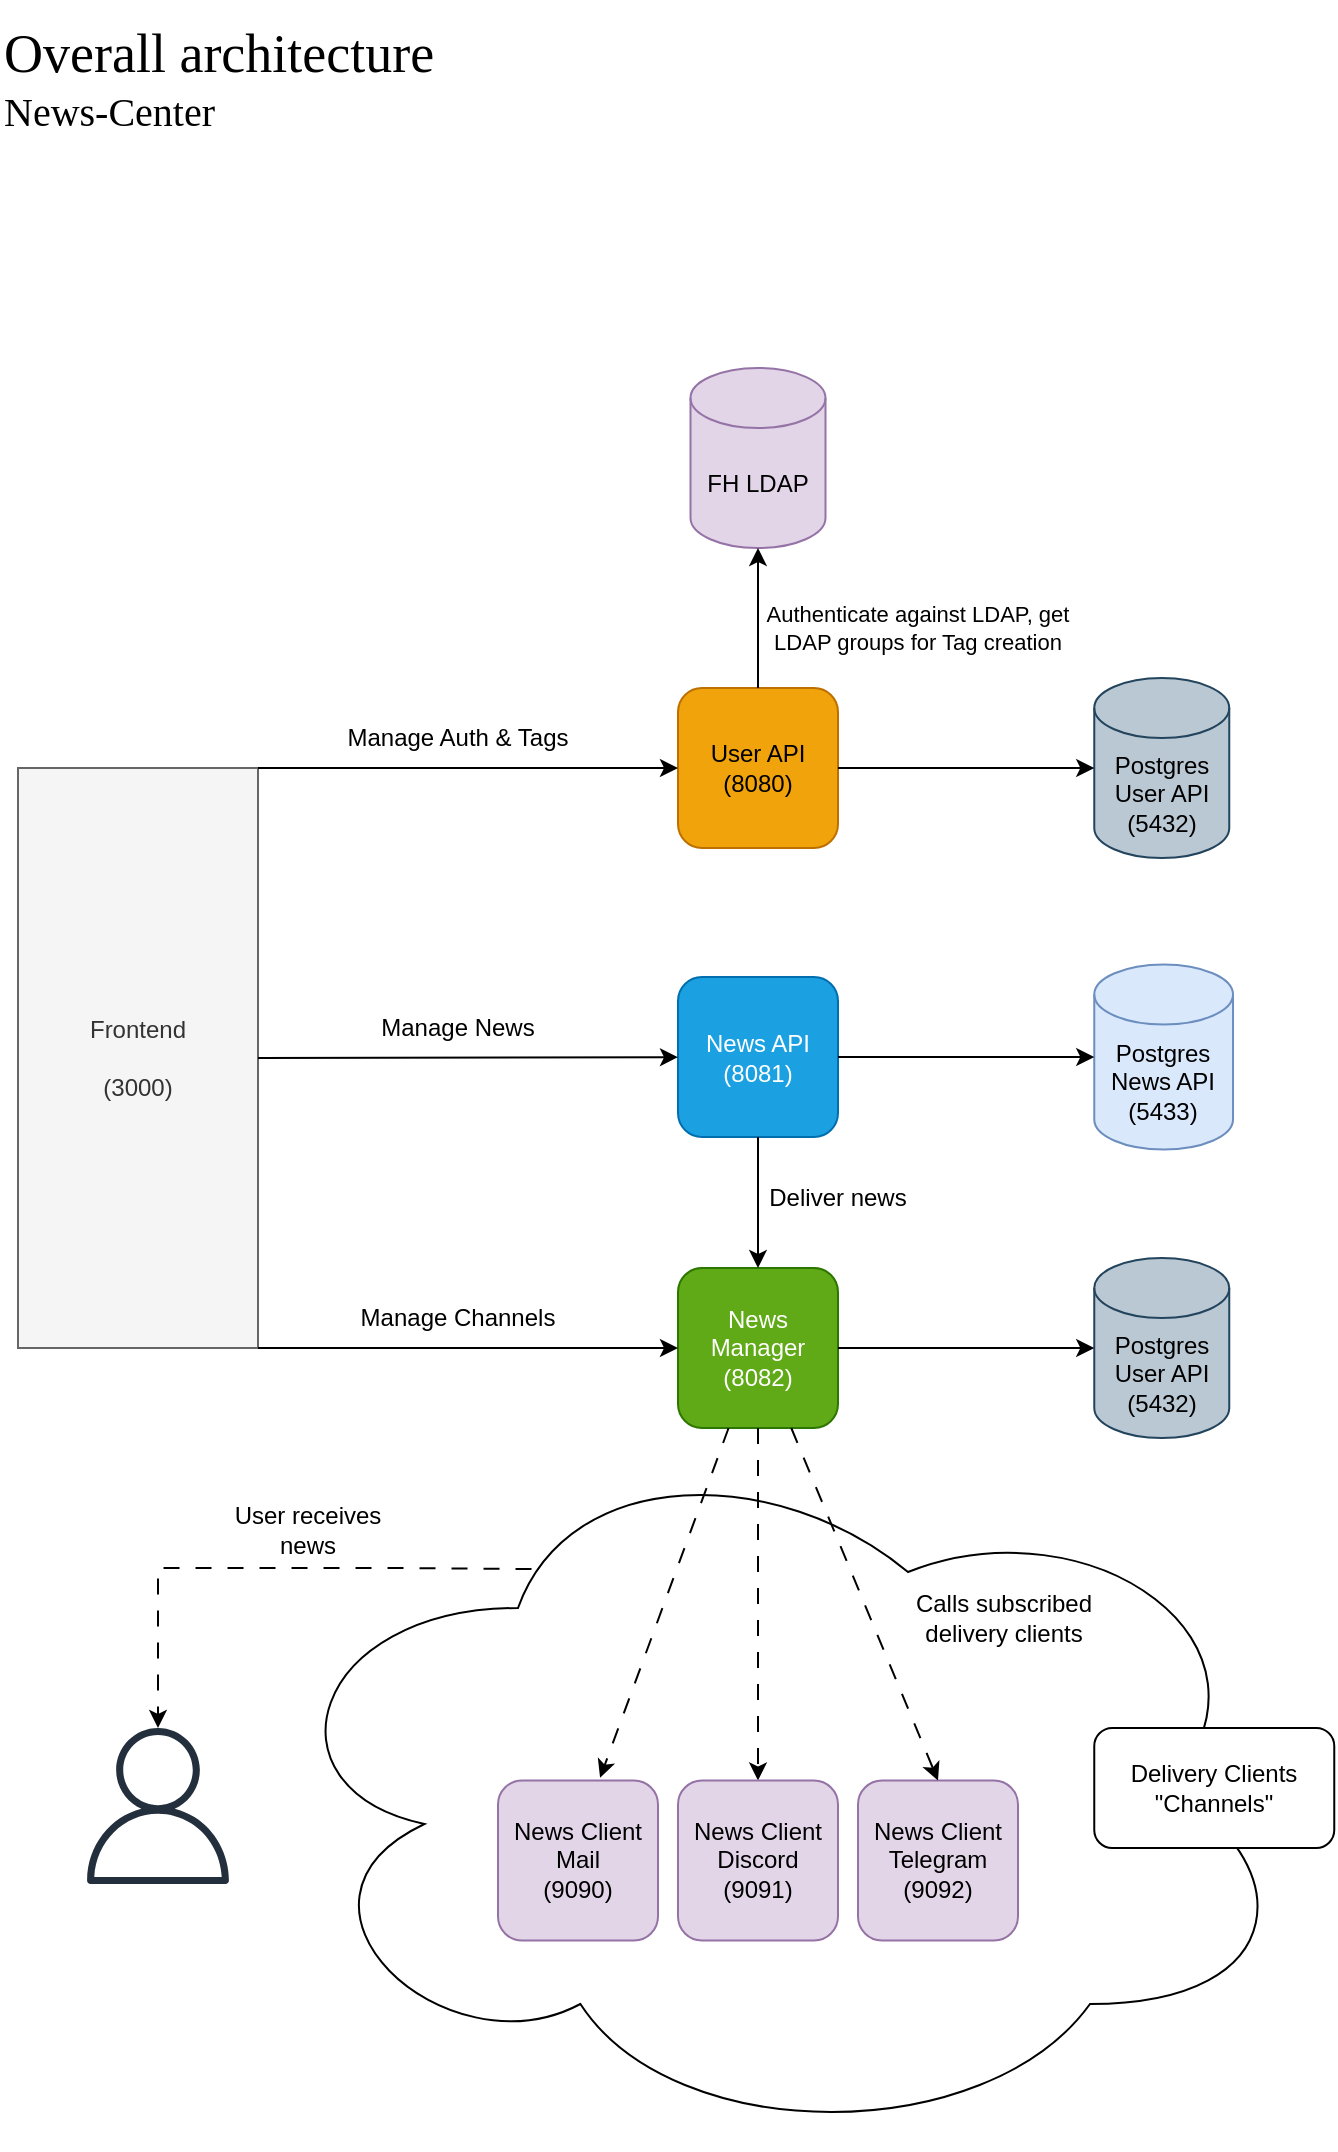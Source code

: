 <mxfile version="22.1.15" type="device">
  <diagram name="Seite-1" id="ttz3eF38ohwRJTj0C9SD">
    <mxGraphModel dx="2048" dy="1821" grid="1" gridSize="10" guides="1" tooltips="1" connect="1" arrows="1" fold="1" page="1" pageScale="1" pageWidth="827" pageHeight="1169" math="0" shadow="0">
      <root>
        <mxCell id="0" />
        <mxCell id="1" parent="0" />
        <mxCell id="Sk7vuej4KPGZEMky0W2_-24" value="" style="ellipse;shape=cloud;whiteSpace=wrap;html=1;fillColor=none;" vertex="1" parent="1">
          <mxGeometry y="570" width="520" height="360" as="geometry" />
        </mxCell>
        <mxCell id="RX1dDcOHe3MtqewqTYPT-1" value="Postgres User API&lt;br&gt;(5432)" style="shape=cylinder3;whiteSpace=wrap;html=1;boundedLbl=1;backgroundOutline=1;size=15;fillColor=#bac8d3;strokeColor=#23445d;" parent="1" vertex="1">
          <mxGeometry x="418.13" y="195" width="67.5" height="90" as="geometry" />
        </mxCell>
        <mxCell id="RX1dDcOHe3MtqewqTYPT-2" value="Postgres News API&lt;br&gt;(5433)" style="shape=cylinder3;whiteSpace=wrap;html=1;boundedLbl=1;backgroundOutline=1;size=15;fillColor=#dae8fc;strokeColor=#6c8ebf;" parent="1" vertex="1">
          <mxGeometry x="418.13" y="338.25" width="69.38" height="92.5" as="geometry" />
        </mxCell>
        <mxCell id="RX1dDcOHe3MtqewqTYPT-3" value="FH LDAP" style="shape=cylinder3;whiteSpace=wrap;html=1;boundedLbl=1;backgroundOutline=1;size=15;fillColor=#e1d5e7;strokeColor=#9673a6;" parent="1" vertex="1">
          <mxGeometry x="216.25" y="40" width="67.5" height="90" as="geometry" />
        </mxCell>
        <mxCell id="RX1dDcOHe3MtqewqTYPT-4" value="Frontend&lt;br&gt;&lt;br&gt;(3000)" style="whiteSpace=wrap;html=1;fillColor=#f5f5f5;fontColor=#333333;strokeColor=#666666;" parent="1" vertex="1">
          <mxGeometry x="-120" y="240" width="120" height="290" as="geometry" />
        </mxCell>
        <mxCell id="RX1dDcOHe3MtqewqTYPT-5" value="User API&lt;br&gt;(8080)" style="whiteSpace=wrap;html=1;aspect=fixed;fillColor=#f0a30a;strokeColor=#BD7000;fontColor=#000000;rounded=1;" parent="1" vertex="1">
          <mxGeometry x="210" y="200" width="80" height="80" as="geometry" />
        </mxCell>
        <mxCell id="RX1dDcOHe3MtqewqTYPT-7" value="News API&lt;br&gt;(8081)" style="whiteSpace=wrap;html=1;aspect=fixed;fillColor=#1ba1e2;strokeColor=#006EAF;fontColor=#ffffff;rounded=1;" parent="1" vertex="1">
          <mxGeometry x="210" y="344.5" width="80" height="80" as="geometry" />
        </mxCell>
        <mxCell id="RX1dDcOHe3MtqewqTYPT-8" value="News Manager&lt;br&gt;(8082)" style="whiteSpace=wrap;html=1;aspect=fixed;fillColor=#60a917;strokeColor=#2D7600;fontColor=#ffffff;rounded=1;" parent="1" vertex="1">
          <mxGeometry x="210" y="490" width="80" height="80" as="geometry" />
        </mxCell>
        <mxCell id="RX1dDcOHe3MtqewqTYPT-9" value="News Client Mail&lt;br&gt;(9090)" style="whiteSpace=wrap;html=1;aspect=fixed;fillColor=#e1d5e7;strokeColor=#9673a6;rounded=1;shadow=0;glass=0;" parent="1" vertex="1">
          <mxGeometry x="120" y="746.25" width="80" height="80" as="geometry" />
        </mxCell>
        <mxCell id="RX1dDcOHe3MtqewqTYPT-10" value="" style="endArrow=classic;html=1;rounded=0;exitX=1;exitY=0.5;exitDx=0;exitDy=0;" parent="1" source="RX1dDcOHe3MtqewqTYPT-5" target="RX1dDcOHe3MtqewqTYPT-1" edge="1">
          <mxGeometry width="50" height="50" relative="1" as="geometry">
            <mxPoint x="380" y="410" as="sourcePoint" />
            <mxPoint x="430" y="360" as="targetPoint" />
          </mxGeometry>
        </mxCell>
        <mxCell id="RX1dDcOHe3MtqewqTYPT-11" value="" style="endArrow=classic;html=1;rounded=0;entryX=0;entryY=0.5;entryDx=0;entryDy=0;entryPerimeter=0;" parent="1" source="RX1dDcOHe3MtqewqTYPT-7" target="RX1dDcOHe3MtqewqTYPT-2" edge="1">
          <mxGeometry width="50" height="50" relative="1" as="geometry">
            <mxPoint x="380" y="452.5" as="sourcePoint" />
            <mxPoint x="430" y="402.5" as="targetPoint" />
          </mxGeometry>
        </mxCell>
        <mxCell id="RX1dDcOHe3MtqewqTYPT-13" value="" style="endArrow=classic;html=1;rounded=0;exitX=0.5;exitY=1;exitDx=0;exitDy=0;dashed=1;dashPattern=8 8;" parent="1" source="RX1dDcOHe3MtqewqTYPT-8" target="Sk7vuej4KPGZEMky0W2_-1" edge="1">
          <mxGeometry width="50" height="50" relative="1" as="geometry">
            <mxPoint x="260" y="502.5" as="sourcePoint" />
            <mxPoint x="310" y="452.5" as="targetPoint" />
          </mxGeometry>
        </mxCell>
        <mxCell id="RX1dDcOHe3MtqewqTYPT-14" value="" style="endArrow=classic;html=1;rounded=0;entryX=0.638;entryY=-0.017;entryDx=0;entryDy=0;entryPerimeter=0;dashed=1;dashPattern=8 8;" parent="1" source="RX1dDcOHe3MtqewqTYPT-8" target="RX1dDcOHe3MtqewqTYPT-9" edge="1">
          <mxGeometry width="50" height="50" relative="1" as="geometry">
            <mxPoint x="140" y="432.5" as="sourcePoint" />
            <mxPoint x="190" y="382.5" as="targetPoint" />
          </mxGeometry>
        </mxCell>
        <mxCell id="Sk7vuej4KPGZEMky0W2_-1" value="News Client Discord&lt;br&gt;(9091)" style="whiteSpace=wrap;html=1;aspect=fixed;fillColor=#e1d5e7;strokeColor=#9673a6;rounded=1;shadow=0;glass=0;" vertex="1" parent="1">
          <mxGeometry x="210" y="746.25" width="80" height="80" as="geometry" />
        </mxCell>
        <mxCell id="Sk7vuej4KPGZEMky0W2_-2" value="News Client Telegram&lt;br&gt;(9092)" style="whiteSpace=wrap;html=1;aspect=fixed;fillColor=#e1d5e7;strokeColor=#9673a6;rounded=1;shadow=0;glass=0;" vertex="1" parent="1">
          <mxGeometry x="300" y="746.25" width="80" height="80" as="geometry" />
        </mxCell>
        <mxCell id="Sk7vuej4KPGZEMky0W2_-3" value="" style="endArrow=classic;html=1;rounded=0;entryX=0.5;entryY=1;entryDx=0;entryDy=0;entryPerimeter=0;" edge="1" parent="1" source="RX1dDcOHe3MtqewqTYPT-5" target="RX1dDcOHe3MtqewqTYPT-3">
          <mxGeometry width="50" height="50" relative="1" as="geometry">
            <mxPoint x="310" y="310" as="sourcePoint" />
            <mxPoint x="450" y="240" as="targetPoint" />
          </mxGeometry>
        </mxCell>
        <mxCell id="Sk7vuej4KPGZEMky0W2_-4" value="" style="endArrow=classic;html=1;rounded=0;entryX=0.5;entryY=0;entryDx=0;entryDy=0;dashed=1;dashPattern=8 8;" edge="1" parent="1" source="RX1dDcOHe3MtqewqTYPT-8" target="Sk7vuej4KPGZEMky0W2_-2">
          <mxGeometry width="50" height="50" relative="1" as="geometry">
            <mxPoint x="354" y="552.5" as="sourcePoint" />
            <mxPoint x="330" y="612.5" as="targetPoint" />
          </mxGeometry>
        </mxCell>
        <mxCell id="Sk7vuej4KPGZEMky0W2_-10" value="" style="endArrow=classic;html=1;rounded=0;exitX=1;exitY=0;exitDx=0;exitDy=0;" edge="1" parent="1" source="RX1dDcOHe3MtqewqTYPT-4" target="RX1dDcOHe3MtqewqTYPT-5">
          <mxGeometry width="50" height="50" relative="1" as="geometry">
            <mxPoint x="96" y="360" as="sourcePoint" />
            <mxPoint x="40" y="459" as="targetPoint" />
          </mxGeometry>
        </mxCell>
        <mxCell id="Sk7vuej4KPGZEMky0W2_-11" value="" style="endArrow=classic;html=1;rounded=0;exitX=1;exitY=1;exitDx=0;exitDy=0;" edge="1" parent="1" source="RX1dDcOHe3MtqewqTYPT-4" target="RX1dDcOHe3MtqewqTYPT-8">
          <mxGeometry width="50" height="50" relative="1" as="geometry">
            <mxPoint y="512.5" as="sourcePoint" />
            <mxPoint x="190" y="512" as="targetPoint" />
          </mxGeometry>
        </mxCell>
        <mxCell id="Sk7vuej4KPGZEMky0W2_-12" style="edgeStyle=orthogonalEdgeStyle;rounded=0;orthogonalLoop=1;jettySize=auto;html=1;exitX=0.5;exitY=1;exitDx=0;exitDy=0;" edge="1" parent="1">
          <mxGeometry relative="1" as="geometry">
            <mxPoint x="-60" y="512.5" as="sourcePoint" />
            <mxPoint x="-60" y="512.5" as="targetPoint" />
          </mxGeometry>
        </mxCell>
        <mxCell id="Sk7vuej4KPGZEMky0W2_-13" style="edgeStyle=orthogonalEdgeStyle;rounded=0;orthogonalLoop=1;jettySize=auto;html=1;exitX=0.5;exitY=1;exitDx=0;exitDy=0;" edge="1" parent="1">
          <mxGeometry relative="1" as="geometry">
            <mxPoint x="-60" y="512.5" as="sourcePoint" />
            <mxPoint x="-60" y="512.5" as="targetPoint" />
          </mxGeometry>
        </mxCell>
        <mxCell id="Sk7vuej4KPGZEMky0W2_-14" value="" style="endArrow=classic;html=1;rounded=0;exitX=1;exitY=0.5;exitDx=0;exitDy=0;" edge="1" parent="1" source="RX1dDcOHe3MtqewqTYPT-4" target="RX1dDcOHe3MtqewqTYPT-7">
          <mxGeometry width="50" height="50" relative="1" as="geometry">
            <mxPoint x="-10" y="398" as="sourcePoint" />
            <mxPoint x="210" y="405.5" as="targetPoint" />
          </mxGeometry>
        </mxCell>
        <mxCell id="Sk7vuej4KPGZEMky0W2_-15" value="" style="endArrow=classic;html=1;rounded=0;exitX=0.5;exitY=1;exitDx=0;exitDy=0;" edge="1" parent="1" source="RX1dDcOHe3MtqewqTYPT-7" target="RX1dDcOHe3MtqewqTYPT-8">
          <mxGeometry width="50" height="50" relative="1" as="geometry">
            <mxPoint x="300" y="492.5" as="sourcePoint" />
            <mxPoint x="440" y="492.5" as="targetPoint" />
          </mxGeometry>
        </mxCell>
        <mxCell id="Sk7vuej4KPGZEMky0W2_-17" value="Manage Auth &amp;amp; Tags" style="text;html=1;strokeColor=none;fillColor=none;align=center;verticalAlign=middle;whiteSpace=wrap;rounded=0;" vertex="1" parent="1">
          <mxGeometry x="40" y="210" width="120" height="30" as="geometry" />
        </mxCell>
        <mxCell id="Sk7vuej4KPGZEMky0W2_-18" value="Manage News" style="text;html=1;strokeColor=none;fillColor=none;align=center;verticalAlign=middle;whiteSpace=wrap;rounded=0;" vertex="1" parent="1">
          <mxGeometry x="40" y="355" width="120" height="30" as="geometry" />
        </mxCell>
        <mxCell id="Sk7vuej4KPGZEMky0W2_-19" value="Manage Channels" style="text;html=1;strokeColor=none;fillColor=none;align=center;verticalAlign=middle;whiteSpace=wrap;rounded=0;" vertex="1" parent="1">
          <mxGeometry x="40" y="500" width="120" height="30" as="geometry" />
        </mxCell>
        <mxCell id="Sk7vuej4KPGZEMky0W2_-20" value="Postgres User API&lt;br&gt;(5432)" style="shape=cylinder3;whiteSpace=wrap;html=1;boundedLbl=1;backgroundOutline=1;size=15;fillColor=#bac8d3;strokeColor=#23445d;" vertex="1" parent="1">
          <mxGeometry x="418.13" y="485" width="67.5" height="90" as="geometry" />
        </mxCell>
        <mxCell id="Sk7vuej4KPGZEMky0W2_-21" value="" style="endArrow=classic;html=1;rounded=0;" edge="1" parent="1" target="Sk7vuej4KPGZEMky0W2_-20" source="RX1dDcOHe3MtqewqTYPT-8">
          <mxGeometry width="50" height="50" relative="1" as="geometry">
            <mxPoint x="300" y="530" as="sourcePoint" />
            <mxPoint x="440" y="650" as="targetPoint" />
          </mxGeometry>
        </mxCell>
        <mxCell id="Sk7vuej4KPGZEMky0W2_-22" value="Deliver news" style="text;html=1;strokeColor=none;fillColor=none;align=center;verticalAlign=middle;whiteSpace=wrap;rounded=0;" vertex="1" parent="1">
          <mxGeometry x="230" y="440" width="120" height="30" as="geometry" />
        </mxCell>
        <mxCell id="Sk7vuej4KPGZEMky0W2_-23" value="Calls subscribed delivery clients" style="text;html=1;strokeColor=none;fillColor=none;align=center;verticalAlign=middle;whiteSpace=wrap;rounded=0;" vertex="1" parent="1">
          <mxGeometry x="310" y="650" width="126" height="30" as="geometry" />
        </mxCell>
        <mxCell id="Sk7vuej4KPGZEMky0W2_-28" value="Delivery Clients&lt;br&gt;&quot;Channels&quot;" style="rounded=1;whiteSpace=wrap;html=1;" vertex="1" parent="1">
          <mxGeometry x="418.13" y="720" width="120" height="60" as="geometry" />
        </mxCell>
        <mxCell id="Sk7vuej4KPGZEMky0W2_-29" value="Authenticate against LDAP, get LDAP groups for Tag creation" style="text;html=1;strokeColor=none;fillColor=none;align=center;verticalAlign=middle;whiteSpace=wrap;rounded=0;fontSize=11;" vertex="1" parent="1">
          <mxGeometry x="250" y="140" width="160" height="60" as="geometry" />
        </mxCell>
        <mxCell id="Sk7vuej4KPGZEMky0W2_-30" value="" style="shape=image;verticalLabelPosition=bottom;labelBackgroundColor=default;verticalAlign=top;aspect=fixed;imageAspect=0;image=https://upload.wikimedia.org/wikipedia/commons/thumb/9/9a/FH_Technikum_Wien_logo.svg/1280px-FH_Technikum_Wien_logo.svg.png;" vertex="1" parent="1">
          <mxGeometry x="330" y="-143.85" width="190" height="97.69" as="geometry" />
        </mxCell>
        <mxCell id="Sk7vuej4KPGZEMky0W2_-31" value="&lt;font face=&quot;Verdana&quot; style=&quot;&quot;&gt;&lt;span style=&quot;font-size: 27px;&quot;&gt;Overall architecture&lt;/span&gt;&lt;br&gt;&lt;font style=&quot;font-size: 20px;&quot;&gt;News-Center&lt;/font&gt;&lt;br&gt;&lt;/font&gt;" style="text;html=1;strokeColor=none;fillColor=none;align=left;verticalAlign=middle;whiteSpace=wrap;rounded=0;" vertex="1" parent="1">
          <mxGeometry x="-129" y="-120" width="299" height="30" as="geometry" />
        </mxCell>
        <mxCell id="Sk7vuej4KPGZEMky0W2_-38" value="" style="sketch=0;outlineConnect=0;fontColor=#232F3E;gradientColor=none;fillColor=#232F3D;strokeColor=none;dashed=0;verticalLabelPosition=bottom;verticalAlign=top;align=center;html=1;fontSize=12;fontStyle=0;aspect=fixed;pointerEvents=1;shape=mxgraph.aws4.user;" vertex="1" parent="1">
          <mxGeometry x="-89" y="720" width="78" height="78" as="geometry" />
        </mxCell>
        <mxCell id="Sk7vuej4KPGZEMky0W2_-39" value="" style="endArrow=classic;html=1;rounded=0;dashed=1;dashPattern=8 8;exitX=0.263;exitY=0.196;exitDx=0;exitDy=0;exitPerimeter=0;" edge="1" parent="1" source="Sk7vuej4KPGZEMky0W2_-24" target="Sk7vuej4KPGZEMky0W2_-38">
          <mxGeometry width="50" height="50" relative="1" as="geometry">
            <mxPoint x="-156" y="710" as="sourcePoint" />
            <mxPoint x="-220" y="885" as="targetPoint" />
            <Array as="points">
              <mxPoint x="70" y="640" />
              <mxPoint x="-50" y="640" />
            </Array>
          </mxGeometry>
        </mxCell>
        <mxCell id="Sk7vuej4KPGZEMky0W2_-40" value="User receives &lt;br&gt;news" style="text;html=1;strokeColor=none;fillColor=none;align=center;verticalAlign=middle;whiteSpace=wrap;rounded=0;" vertex="1" parent="1">
          <mxGeometry x="-40" y="606" width="130" height="30" as="geometry" />
        </mxCell>
        <mxCell id="Sk7vuej4KPGZEMky0W2_-41" value="" style="shape=image;verticalLabelPosition=bottom;labelBackgroundColor=default;verticalAlign=top;aspect=fixed;imageAspect=0;image=https://www.svgrepo.com/download/353655/discord-icon.svg;" vertex="1" parent="1">
          <mxGeometry x="-72.5" y="806" width="45" height="45" as="geometry" />
        </mxCell>
        <mxCell id="Sk7vuej4KPGZEMky0W2_-42" value="" style="shape=image;verticalLabelPosition=bottom;labelBackgroundColor=default;verticalAlign=top;aspect=fixed;imageAspect=0;image=https://upload.wikimedia.org/wikipedia/commons/thumb/8/82/Telegram_logo.svg/2048px-Telegram_logo.svg.png;" vertex="1" parent="1">
          <mxGeometry x="-19" y="808.5" width="40" height="40" as="geometry" />
        </mxCell>
        <mxCell id="Sk7vuej4KPGZEMky0W2_-43" value="" style="shape=image;verticalLabelPosition=bottom;labelBackgroundColor=default;verticalAlign=top;aspect=fixed;imageAspect=0;image=https://upload.wikimedia.org/wikipedia/commons/thumb/7/7e/Gmail_icon_%282020%29.svg/1280px-Gmail_icon_%282020%29.svg.png;" vertex="1" parent="1">
          <mxGeometry x="-129" y="813.5" width="40" height="30" as="geometry" />
        </mxCell>
      </root>
    </mxGraphModel>
  </diagram>
</mxfile>

